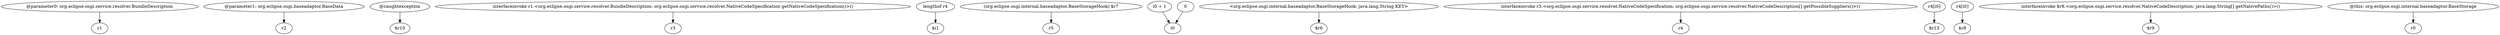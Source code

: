 digraph g {
0[label="@parameter0: org.eclipse.osgi.service.resolver.BundleDescription"]
1[label="r1"]
0->1[label=""]
2[label="@parameter1: org.eclipse.osgi.baseadaptor.BaseData"]
3[label="r2"]
2->3[label=""]
4[label="@caughtexception"]
5[label="$r10"]
4->5[label=""]
6[label="interfaceinvoke r1.<org.eclipse.osgi.service.resolver.BundleDescription: org.eclipse.osgi.service.resolver.NativeCodeSpecification getNativeCodeSpecification()>()"]
7[label="r3"]
6->7[label=""]
8[label="lengthof r4"]
9[label="$i1"]
8->9[label=""]
10[label="(org.eclipse.osgi.internal.baseadaptor.BaseStorageHook) $r7"]
11[label="r5"]
10->11[label=""]
12[label="i0 + 1"]
13[label="i0"]
12->13[label=""]
14[label="<org.eclipse.osgi.internal.baseadaptor.BaseStorageHook: java.lang.String KEY>"]
15[label="$r6"]
14->15[label=""]
16[label="0"]
16->13[label=""]
17[label="interfaceinvoke r3.<org.eclipse.osgi.service.resolver.NativeCodeSpecification: org.eclipse.osgi.service.resolver.NativeCodeDescription[] getPossibleSuppliers()>()"]
18[label="r4"]
17->18[label=""]
19[label="r4[i0]"]
20[label="$r13"]
19->20[label=""]
21[label="r4[i0]"]
22[label="$r8"]
21->22[label=""]
23[label="interfaceinvoke $r8.<org.eclipse.osgi.service.resolver.NativeCodeDescription: java.lang.String[] getNativePaths()>()"]
24[label="$r9"]
23->24[label=""]
25[label="@this: org.eclipse.osgi.internal.baseadaptor.BaseStorage"]
26[label="r0"]
25->26[label=""]
}